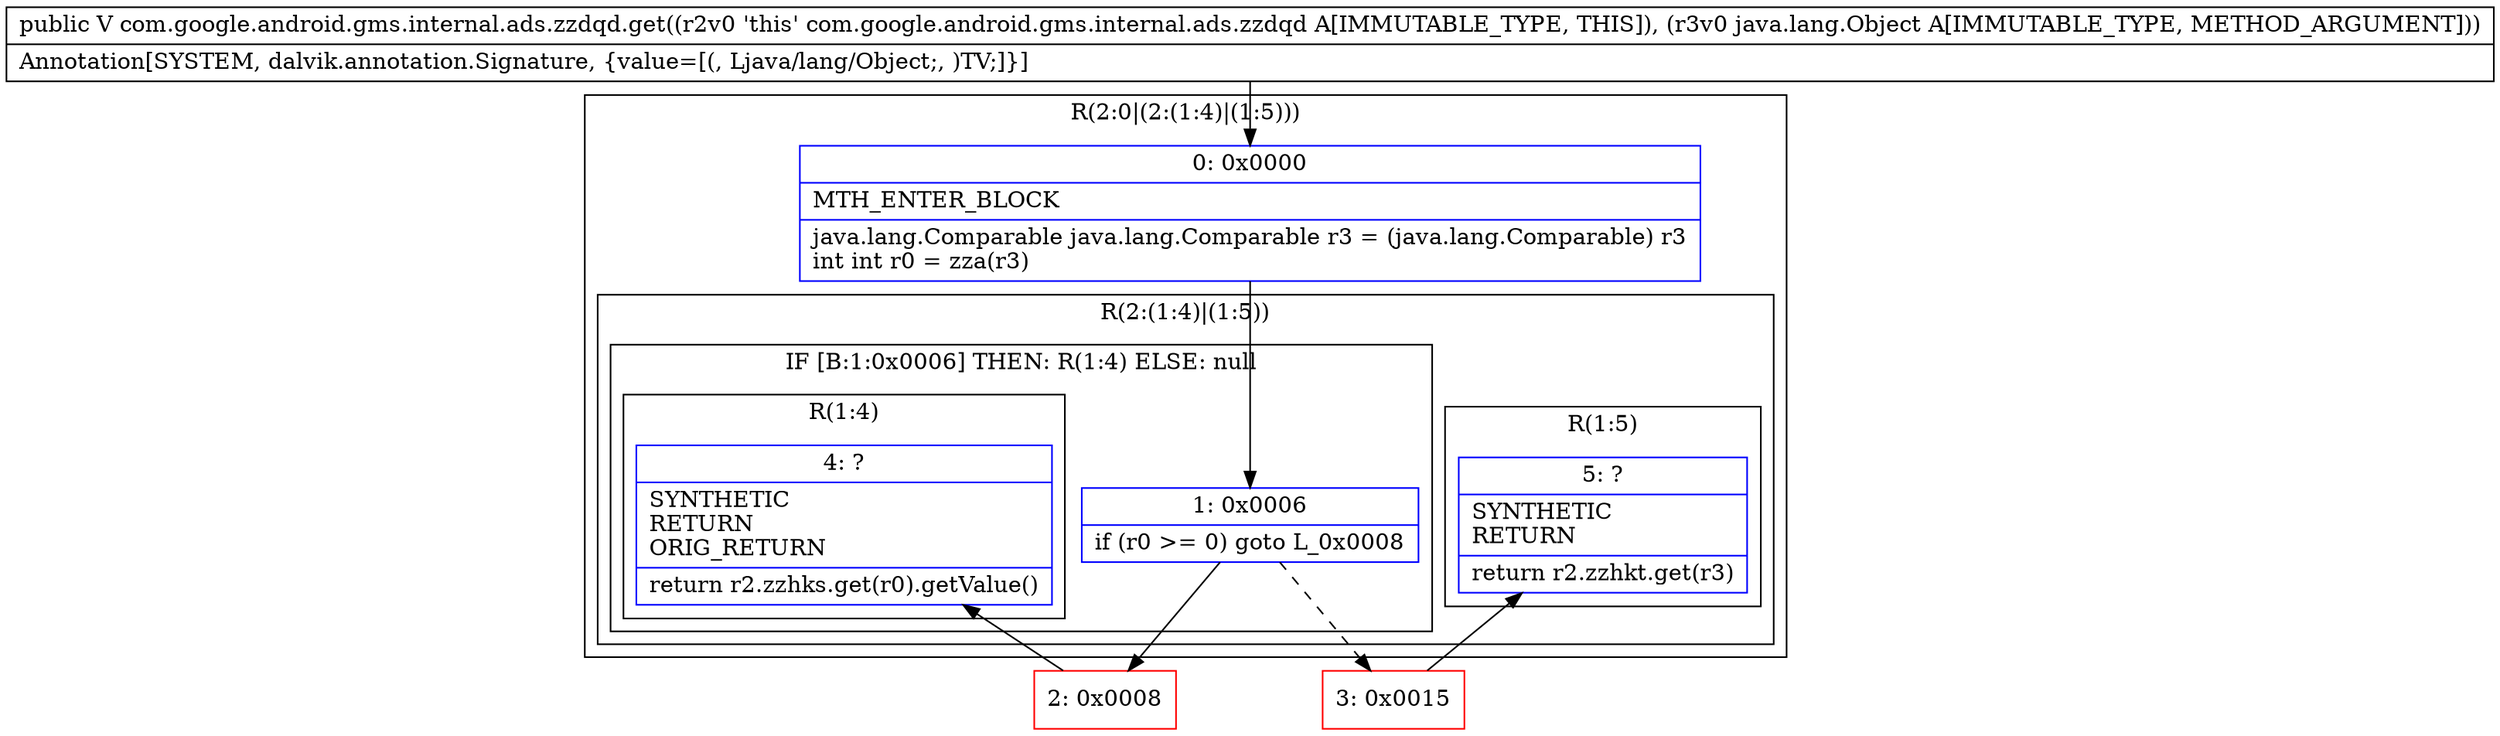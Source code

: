 digraph "CFG forcom.google.android.gms.internal.ads.zzdqd.get(Ljava\/lang\/Object;)Ljava\/lang\/Object;" {
subgraph cluster_Region_1988595259 {
label = "R(2:0|(2:(1:4)|(1:5)))";
node [shape=record,color=blue];
Node_0 [shape=record,label="{0\:\ 0x0000|MTH_ENTER_BLOCK\l|java.lang.Comparable java.lang.Comparable r3 = (java.lang.Comparable) r3\lint int r0 = zza(r3)\l}"];
subgraph cluster_Region_764190401 {
label = "R(2:(1:4)|(1:5))";
node [shape=record,color=blue];
subgraph cluster_IfRegion_1354512905 {
label = "IF [B:1:0x0006] THEN: R(1:4) ELSE: null";
node [shape=record,color=blue];
Node_1 [shape=record,label="{1\:\ 0x0006|if (r0 \>= 0) goto L_0x0008\l}"];
subgraph cluster_Region_420819634 {
label = "R(1:4)";
node [shape=record,color=blue];
Node_4 [shape=record,label="{4\:\ ?|SYNTHETIC\lRETURN\lORIG_RETURN\l|return r2.zzhks.get(r0).getValue()\l}"];
}
}
subgraph cluster_Region_1161650812 {
label = "R(1:5)";
node [shape=record,color=blue];
Node_5 [shape=record,label="{5\:\ ?|SYNTHETIC\lRETURN\l|return r2.zzhkt.get(r3)\l}"];
}
}
}
Node_2 [shape=record,color=red,label="{2\:\ 0x0008}"];
Node_3 [shape=record,color=red,label="{3\:\ 0x0015}"];
MethodNode[shape=record,label="{public V com.google.android.gms.internal.ads.zzdqd.get((r2v0 'this' com.google.android.gms.internal.ads.zzdqd A[IMMUTABLE_TYPE, THIS]), (r3v0 java.lang.Object A[IMMUTABLE_TYPE, METHOD_ARGUMENT]))  | Annotation[SYSTEM, dalvik.annotation.Signature, \{value=[(, Ljava\/lang\/Object;, )TV;]\}]\l}"];
MethodNode -> Node_0;
Node_0 -> Node_1;
Node_1 -> Node_2;
Node_1 -> Node_3[style=dashed];
Node_2 -> Node_4;
Node_3 -> Node_5;
}

